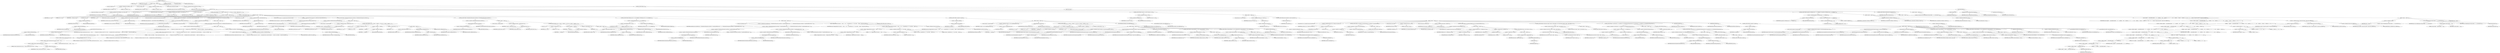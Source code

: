 digraph "runExec" {  
"594" [label = <(METHOD,runExec)<SUB>346</SUB>> ]
"37" [label = <(PARAM,this)<SUB>346</SUB>> ]
"595" [label = <(PARAM,Execute exe)<SUB>346</SUB>> ]
"596" [label = <(BLOCK,&lt;empty&gt;,&lt;empty&gt;)<SUB>346</SUB>> ]
"597" [label = <(LOCAL,int totalFiles: int)> ]
"598" [label = <(&lt;operator&gt;.assignment,int totalFiles = 0)<SUB>347</SUB>> ]
"599" [label = <(IDENTIFIER,totalFiles,int totalFiles = 0)<SUB>347</SUB>> ]
"600" [label = <(LITERAL,0,int totalFiles = 0)<SUB>347</SUB>> ]
"601" [label = <(LOCAL,int totalDirs: int)> ]
"602" [label = <(&lt;operator&gt;.assignment,int totalDirs = 0)<SUB>348</SUB>> ]
"603" [label = <(IDENTIFIER,totalDirs,int totalDirs = 0)<SUB>348</SUB>> ]
"604" [label = <(LITERAL,0,int totalDirs = 0)<SUB>348</SUB>> ]
"605" [label = <(LOCAL,boolean haveExecuted: boolean)> ]
"606" [label = <(&lt;operator&gt;.assignment,boolean haveExecuted = false)<SUB>349</SUB>> ]
"607" [label = <(IDENTIFIER,haveExecuted,boolean haveExecuted = false)<SUB>349</SUB>> ]
"608" [label = <(LITERAL,false,boolean haveExecuted = false)<SUB>349</SUB>> ]
"609" [label = <(CONTROL_STRUCTURE,try,try)<SUB>350</SUB>> ]
"610" [label = <(BLOCK,try,try)<SUB>350</SUB>> ]
"33" [label = <(LOCAL,Vector fileNames: java.util.Vector)> ]
"611" [label = <(&lt;operator&gt;.assignment,Vector fileNames = new Vector())<SUB>351</SUB>> ]
"612" [label = <(IDENTIFIER,fileNames,Vector fileNames = new Vector())<SUB>351</SUB>> ]
"613" [label = <(&lt;operator&gt;.alloc,new Vector())<SUB>351</SUB>> ]
"614" [label = <(&lt;init&gt;,new Vector())<SUB>351</SUB>> ]
"32" [label = <(IDENTIFIER,fileNames,new Vector())<SUB>351</SUB>> ]
"35" [label = <(LOCAL,Vector baseDirs: java.util.Vector)> ]
"615" [label = <(&lt;operator&gt;.assignment,Vector baseDirs = new Vector())<SUB>352</SUB>> ]
"616" [label = <(IDENTIFIER,baseDirs,Vector baseDirs = new Vector())<SUB>352</SUB>> ]
"617" [label = <(&lt;operator&gt;.alloc,new Vector())<SUB>352</SUB>> ]
"618" [label = <(&lt;init&gt;,new Vector())<SUB>352</SUB>> ]
"34" [label = <(IDENTIFIER,baseDirs,new Vector())<SUB>352</SUB>> ]
"619" [label = <(CONTROL_STRUCTURE,for (int i = 0; Some(i &lt; filesets.size()); i++),for (int i = 0; Some(i &lt; filesets.size()); i++))<SUB>353</SUB>> ]
"620" [label = <(LOCAL,int i: int)> ]
"621" [label = <(&lt;operator&gt;.assignment,int i = 0)<SUB>353</SUB>> ]
"622" [label = <(IDENTIFIER,i,int i = 0)<SUB>353</SUB>> ]
"623" [label = <(LITERAL,0,int i = 0)<SUB>353</SUB>> ]
"624" [label = <(&lt;operator&gt;.lessThan,i &lt; filesets.size())<SUB>353</SUB>> ]
"625" [label = <(IDENTIFIER,i,i &lt; filesets.size())<SUB>353</SUB>> ]
"626" [label = <(size,filesets.size())<SUB>353</SUB>> ]
"627" [label = <(&lt;operator&gt;.fieldAccess,this.filesets)<SUB>353</SUB>> ]
"628" [label = <(IDENTIFIER,this,filesets.size())<SUB>353</SUB>> ]
"629" [label = <(FIELD_IDENTIFIER,filesets,filesets)<SUB>353</SUB>> ]
"630" [label = <(&lt;operator&gt;.postIncrement,i++)<SUB>353</SUB>> ]
"631" [label = <(IDENTIFIER,i,i++)<SUB>353</SUB>> ]
"632" [label = <(BLOCK,&lt;empty&gt;,&lt;empty&gt;)<SUB>353</SUB>> ]
"633" [label = <(LOCAL,String currentType: java.lang.String)> ]
"634" [label = <(&lt;operator&gt;.assignment,String currentType = this.type)<SUB>354</SUB>> ]
"635" [label = <(IDENTIFIER,currentType,String currentType = this.type)<SUB>354</SUB>> ]
"636" [label = <(&lt;operator&gt;.fieldAccess,this.type)<SUB>354</SUB>> ]
"637" [label = <(IDENTIFIER,this,String currentType = this.type)<SUB>354</SUB>> ]
"638" [label = <(FIELD_IDENTIFIER,type,type)<SUB>354</SUB>> ]
"639" [label = <(LOCAL,AbstractFileSet fs: org.apache.tools.ant.types.AbstractFileSet)> ]
"640" [label = <(&lt;operator&gt;.assignment,AbstractFileSet fs = (AbstractFileSet) filesets.elementAt(i))<SUB>355</SUB>> ]
"641" [label = <(IDENTIFIER,fs,AbstractFileSet fs = (AbstractFileSet) filesets.elementAt(i))<SUB>355</SUB>> ]
"642" [label = <(&lt;operator&gt;.cast,(AbstractFileSet) filesets.elementAt(i))<SUB>355</SUB>> ]
"643" [label = <(TYPE_REF,AbstractFileSet,AbstractFileSet)<SUB>355</SUB>> ]
"644" [label = <(elementAt,filesets.elementAt(i))<SUB>355</SUB>> ]
"645" [label = <(&lt;operator&gt;.fieldAccess,this.filesets)<SUB>355</SUB>> ]
"646" [label = <(IDENTIFIER,this,filesets.elementAt(i))<SUB>355</SUB>> ]
"647" [label = <(FIELD_IDENTIFIER,filesets,filesets)<SUB>355</SUB>> ]
"648" [label = <(IDENTIFIER,i,filesets.elementAt(i))<SUB>355</SUB>> ]
"649" [label = <(CONTROL_STRUCTURE,if (fs instanceof DirSet),if (fs instanceof DirSet))<SUB>356</SUB>> ]
"650" [label = <(&lt;operator&gt;.instanceOf,fs instanceof DirSet)<SUB>356</SUB>> ]
"651" [label = <(IDENTIFIER,fs,fs instanceof DirSet)<SUB>356</SUB>> ]
"652" [label = <(TYPE_REF,DirSet,DirSet)<SUB>356</SUB>> ]
"653" [label = <(BLOCK,&lt;empty&gt;,&lt;empty&gt;)<SUB>356</SUB>> ]
"654" [label = <(CONTROL_STRUCTURE,if (!FileDirBoth.DIR.equals(type)),if (!FileDirBoth.DIR.equals(type)))<SUB>357</SUB>> ]
"655" [label = <(&lt;operator&gt;.logicalNot,!FileDirBoth.DIR.equals(type))<SUB>357</SUB>> ]
"656" [label = <(equals,FileDirBoth.DIR.equals(type))<SUB>357</SUB>> ]
"657" [label = <(&lt;operator&gt;.fieldAccess,FileDirBoth.DIR)<SUB>357</SUB>> ]
"658" [label = <(IDENTIFIER,FileDirBoth,FileDirBoth.DIR.equals(type))<SUB>357</SUB>> ]
"659" [label = <(FIELD_IDENTIFIER,DIR,DIR)<SUB>357</SUB>> ]
"660" [label = <(&lt;operator&gt;.fieldAccess,this.type)<SUB>357</SUB>> ]
"661" [label = <(IDENTIFIER,this,FileDirBoth.DIR.equals(type))<SUB>357</SUB>> ]
"662" [label = <(FIELD_IDENTIFIER,type,type)<SUB>357</SUB>> ]
"663" [label = <(BLOCK,&lt;empty&gt;,&lt;empty&gt;)<SUB>357</SUB>> ]
"664" [label = <(log,log(&quot;Found a nested dirset but type is &quot; + type + &quot;. &quot; + &quot;Temporarily switching to type=\&quot;dir\&quot; on the&quot; + &quot; assumption that you really did mean&quot; + &quot; &lt;dirset&gt; not &lt;fileset&gt;.&quot;, Project.MSG_DEBUG))<SUB>358</SUB>> ]
"36" [label = <(IDENTIFIER,this,log(&quot;Found a nested dirset but type is &quot; + type + &quot;. &quot; + &quot;Temporarily switching to type=\&quot;dir\&quot; on the&quot; + &quot; assumption that you really did mean&quot; + &quot; &lt;dirset&gt; not &lt;fileset&gt;.&quot;, Project.MSG_DEBUG))<SUB>358</SUB>> ]
"665" [label = <(&lt;operator&gt;.addition,&quot;Found a nested dirset but type is &quot; + type + &quot;. &quot; + &quot;Temporarily switching to type=\&quot;dir\&quot; on the&quot; + &quot; assumption that you really did mean&quot; + &quot; &lt;dirset&gt; not &lt;fileset&gt;.&quot;)<SUB>358</SUB>> ]
"666" [label = <(&lt;operator&gt;.addition,&quot;Found a nested dirset but type is &quot; + type + &quot;. &quot; + &quot;Temporarily switching to type=\&quot;dir\&quot; on the&quot; + &quot; assumption that you really did mean&quot;)<SUB>358</SUB>> ]
"667" [label = <(&lt;operator&gt;.addition,&quot;Found a nested dirset but type is &quot; + type + &quot;. &quot; + &quot;Temporarily switching to type=\&quot;dir\&quot; on the&quot;)<SUB>358</SUB>> ]
"668" [label = <(&lt;operator&gt;.addition,&quot;Found a nested dirset but type is &quot; + type + &quot;. &quot;)<SUB>358</SUB>> ]
"669" [label = <(&lt;operator&gt;.addition,&quot;Found a nested dirset but type is &quot; + type)<SUB>358</SUB>> ]
"670" [label = <(LITERAL,&quot;Found a nested dirset but type is &quot;,&quot;Found a nested dirset but type is &quot; + type)<SUB>358</SUB>> ]
"671" [label = <(&lt;operator&gt;.fieldAccess,this.type)<SUB>358</SUB>> ]
"672" [label = <(IDENTIFIER,this,&quot;Found a nested dirset but type is &quot; + type)<SUB>358</SUB>> ]
"673" [label = <(FIELD_IDENTIFIER,type,type)<SUB>358</SUB>> ]
"674" [label = <(LITERAL,&quot;. &quot;,&quot;Found a nested dirset but type is &quot; + type + &quot;. &quot;)<SUB>358</SUB>> ]
"675" [label = <(LITERAL,&quot;Temporarily switching to type=\&quot;dir\&quot; on the&quot;,&quot;Found a nested dirset but type is &quot; + type + &quot;. &quot; + &quot;Temporarily switching to type=\&quot;dir\&quot; on the&quot;)<SUB>359</SUB>> ]
"676" [label = <(LITERAL,&quot; assumption that you really did mean&quot;,&quot;Found a nested dirset but type is &quot; + type + &quot;. &quot; + &quot;Temporarily switching to type=\&quot;dir\&quot; on the&quot; + &quot; assumption that you really did mean&quot;)<SUB>360</SUB>> ]
"677" [label = <(LITERAL,&quot; &lt;dirset&gt; not &lt;fileset&gt;.&quot;,&quot;Found a nested dirset but type is &quot; + type + &quot;. &quot; + &quot;Temporarily switching to type=\&quot;dir\&quot; on the&quot; + &quot; assumption that you really did mean&quot; + &quot; &lt;dirset&gt; not &lt;fileset&gt;.&quot;)<SUB>361</SUB>> ]
"678" [label = <(&lt;operator&gt;.fieldAccess,Project.MSG_DEBUG)<SUB>361</SUB>> ]
"679" [label = <(IDENTIFIER,Project,log(&quot;Found a nested dirset but type is &quot; + type + &quot;. &quot; + &quot;Temporarily switching to type=\&quot;dir\&quot; on the&quot; + &quot; assumption that you really did mean&quot; + &quot; &lt;dirset&gt; not &lt;fileset&gt;.&quot;, Project.MSG_DEBUG))<SUB>361</SUB>> ]
"680" [label = <(FIELD_IDENTIFIER,MSG_DEBUG,MSG_DEBUG)<SUB>361</SUB>> ]
"681" [label = <(&lt;operator&gt;.assignment,currentType = FileDirBoth.DIR)<SUB>362</SUB>> ]
"682" [label = <(IDENTIFIER,currentType,currentType = FileDirBoth.DIR)<SUB>362</SUB>> ]
"683" [label = <(&lt;operator&gt;.fieldAccess,FileDirBoth.DIR)<SUB>362</SUB>> ]
"684" [label = <(IDENTIFIER,FileDirBoth,currentType = FileDirBoth.DIR)<SUB>362</SUB>> ]
"685" [label = <(FIELD_IDENTIFIER,DIR,DIR)<SUB>362</SUB>> ]
"686" [label = <(LOCAL,File base: java.io.File)> ]
"687" [label = <(&lt;operator&gt;.assignment,File base = getDir(getProject()))<SUB>365</SUB>> ]
"688" [label = <(IDENTIFIER,base,File base = getDir(getProject()))<SUB>365</SUB>> ]
"689" [label = <(getDir,getDir(getProject()))<SUB>365</SUB>> ]
"690" [label = <(IDENTIFIER,fs,getDir(getProject()))<SUB>365</SUB>> ]
"691" [label = <(getProject,getProject())<SUB>365</SUB>> ]
"38" [label = <(IDENTIFIER,this,getProject())<SUB>365</SUB>> ]
"692" [label = <(LOCAL,DirectoryScanner ds: org.apache.tools.ant.DirectoryScanner)> ]
"693" [label = <(&lt;operator&gt;.assignment,DirectoryScanner ds = getDirectoryScanner(getProject()))<SUB>367</SUB>> ]
"694" [label = <(IDENTIFIER,ds,DirectoryScanner ds = getDirectoryScanner(getProject()))<SUB>367</SUB>> ]
"695" [label = <(getDirectoryScanner,getDirectoryScanner(getProject()))<SUB>367</SUB>> ]
"696" [label = <(IDENTIFIER,fs,getDirectoryScanner(getProject()))<SUB>367</SUB>> ]
"697" [label = <(getProject,getProject())<SUB>367</SUB>> ]
"39" [label = <(IDENTIFIER,this,getProject())<SUB>367</SUB>> ]
"698" [label = <(CONTROL_STRUCTURE,if (!FileDirBoth.DIR.equals(currentType)),if (!FileDirBoth.DIR.equals(currentType)))<SUB>369</SUB>> ]
"699" [label = <(&lt;operator&gt;.logicalNot,!FileDirBoth.DIR.equals(currentType))<SUB>369</SUB>> ]
"700" [label = <(equals,FileDirBoth.DIR.equals(currentType))<SUB>369</SUB>> ]
"701" [label = <(&lt;operator&gt;.fieldAccess,FileDirBoth.DIR)<SUB>369</SUB>> ]
"702" [label = <(IDENTIFIER,FileDirBoth,FileDirBoth.DIR.equals(currentType))<SUB>369</SUB>> ]
"703" [label = <(FIELD_IDENTIFIER,DIR,DIR)<SUB>369</SUB>> ]
"704" [label = <(IDENTIFIER,currentType,FileDirBoth.DIR.equals(currentType))<SUB>369</SUB>> ]
"705" [label = <(BLOCK,&lt;empty&gt;,&lt;empty&gt;)<SUB>369</SUB>> ]
"706" [label = <(LOCAL,String[] s: java.lang.String[])> ]
"707" [label = <(&lt;operator&gt;.assignment,String[] s = getFiles(base, ds))<SUB>370</SUB>> ]
"708" [label = <(IDENTIFIER,s,String[] s = getFiles(base, ds))<SUB>370</SUB>> ]
"709" [label = <(getFiles,getFiles(base, ds))<SUB>370</SUB>> ]
"40" [label = <(IDENTIFIER,this,getFiles(base, ds))<SUB>370</SUB>> ]
"710" [label = <(IDENTIFIER,base,getFiles(base, ds))<SUB>370</SUB>> ]
"711" [label = <(IDENTIFIER,ds,getFiles(base, ds))<SUB>370</SUB>> ]
"712" [label = <(CONTROL_STRUCTURE,for (int j = 0; Some(j &lt; s.length); j++),for (int j = 0; Some(j &lt; s.length); j++))<SUB>371</SUB>> ]
"713" [label = <(LOCAL,int j: int)> ]
"714" [label = <(&lt;operator&gt;.assignment,int j = 0)<SUB>371</SUB>> ]
"715" [label = <(IDENTIFIER,j,int j = 0)<SUB>371</SUB>> ]
"716" [label = <(LITERAL,0,int j = 0)<SUB>371</SUB>> ]
"717" [label = <(&lt;operator&gt;.lessThan,j &lt; s.length)<SUB>371</SUB>> ]
"718" [label = <(IDENTIFIER,j,j &lt; s.length)<SUB>371</SUB>> ]
"719" [label = <(&lt;operator&gt;.fieldAccess,s.length)<SUB>371</SUB>> ]
"720" [label = <(IDENTIFIER,s,j &lt; s.length)<SUB>371</SUB>> ]
"721" [label = <(FIELD_IDENTIFIER,length,length)<SUB>371</SUB>> ]
"722" [label = <(&lt;operator&gt;.postIncrement,j++)<SUB>371</SUB>> ]
"723" [label = <(IDENTIFIER,j,j++)<SUB>371</SUB>> ]
"724" [label = <(BLOCK,&lt;empty&gt;,&lt;empty&gt;)<SUB>371</SUB>> ]
"725" [label = <(&lt;operator&gt;.postIncrement,totalFiles++)<SUB>372</SUB>> ]
"726" [label = <(IDENTIFIER,totalFiles,totalFiles++)<SUB>372</SUB>> ]
"727" [label = <(addElement,fileNames.addElement(s[j]))<SUB>373</SUB>> ]
"728" [label = <(IDENTIFIER,fileNames,fileNames.addElement(s[j]))<SUB>373</SUB>> ]
"729" [label = <(&lt;operator&gt;.indexAccess,s[j])<SUB>373</SUB>> ]
"730" [label = <(IDENTIFIER,s,fileNames.addElement(s[j]))<SUB>373</SUB>> ]
"731" [label = <(IDENTIFIER,j,fileNames.addElement(s[j]))<SUB>373</SUB>> ]
"732" [label = <(addElement,baseDirs.addElement(base))<SUB>374</SUB>> ]
"733" [label = <(IDENTIFIER,baseDirs,baseDirs.addElement(base))<SUB>374</SUB>> ]
"734" [label = <(IDENTIFIER,base,baseDirs.addElement(base))<SUB>374</SUB>> ]
"735" [label = <(CONTROL_STRUCTURE,if (!FileDirBoth.FILE.equals(currentType)),if (!FileDirBoth.FILE.equals(currentType)))<SUB>377</SUB>> ]
"736" [label = <(&lt;operator&gt;.logicalNot,!FileDirBoth.FILE.equals(currentType))<SUB>377</SUB>> ]
"737" [label = <(equals,FileDirBoth.FILE.equals(currentType))<SUB>377</SUB>> ]
"738" [label = <(&lt;operator&gt;.fieldAccess,FileDirBoth.FILE)<SUB>377</SUB>> ]
"739" [label = <(IDENTIFIER,FileDirBoth,FileDirBoth.FILE.equals(currentType))<SUB>377</SUB>> ]
"740" [label = <(FIELD_IDENTIFIER,FILE,FILE)<SUB>377</SUB>> ]
"741" [label = <(IDENTIFIER,currentType,FileDirBoth.FILE.equals(currentType))<SUB>377</SUB>> ]
"742" [label = <(BLOCK,&lt;empty&gt;,&lt;empty&gt;)<SUB>377</SUB>> ]
"743" [label = <(LOCAL,String[] s: java.lang.String[])> ]
"744" [label = <(&lt;operator&gt;.assignment,String[] s = getDirs(base, ds))<SUB>378</SUB>> ]
"745" [label = <(IDENTIFIER,s,String[] s = getDirs(base, ds))<SUB>378</SUB>> ]
"746" [label = <(getDirs,getDirs(base, ds))<SUB>378</SUB>> ]
"41" [label = <(IDENTIFIER,this,getDirs(base, ds))<SUB>378</SUB>> ]
"747" [label = <(IDENTIFIER,base,getDirs(base, ds))<SUB>378</SUB>> ]
"748" [label = <(IDENTIFIER,ds,getDirs(base, ds))<SUB>378</SUB>> ]
"749" [label = <(CONTROL_STRUCTURE,for (int j = 0; Some(j &lt; s.length); j++),for (int j = 0; Some(j &lt; s.length); j++))<SUB>379</SUB>> ]
"750" [label = <(LOCAL,int j: int)> ]
"751" [label = <(&lt;operator&gt;.assignment,int j = 0)<SUB>379</SUB>> ]
"752" [label = <(IDENTIFIER,j,int j = 0)<SUB>379</SUB>> ]
"753" [label = <(LITERAL,0,int j = 0)<SUB>379</SUB>> ]
"754" [label = <(&lt;operator&gt;.lessThan,j &lt; s.length)<SUB>379</SUB>> ]
"755" [label = <(IDENTIFIER,j,j &lt; s.length)<SUB>379</SUB>> ]
"756" [label = <(&lt;operator&gt;.fieldAccess,s.length)<SUB>379</SUB>> ]
"757" [label = <(IDENTIFIER,s,j &lt; s.length)<SUB>379</SUB>> ]
"758" [label = <(FIELD_IDENTIFIER,length,length)<SUB>379</SUB>> ]
"759" [label = <(&lt;operator&gt;.postIncrement,j++)<SUB>379</SUB>> ]
"760" [label = <(IDENTIFIER,j,j++)<SUB>379</SUB>> ]
"761" [label = <(BLOCK,&lt;empty&gt;,&lt;empty&gt;)<SUB>379</SUB>> ]
"762" [label = <(&lt;operator&gt;.postIncrement,totalDirs++)<SUB>380</SUB>> ]
"763" [label = <(IDENTIFIER,totalDirs,totalDirs++)<SUB>380</SUB>> ]
"764" [label = <(addElement,fileNames.addElement(s[j]))<SUB>381</SUB>> ]
"765" [label = <(IDENTIFIER,fileNames,fileNames.addElement(s[j]))<SUB>381</SUB>> ]
"766" [label = <(&lt;operator&gt;.indexAccess,s[j])<SUB>381</SUB>> ]
"767" [label = <(IDENTIFIER,s,fileNames.addElement(s[j]))<SUB>381</SUB>> ]
"768" [label = <(IDENTIFIER,j,fileNames.addElement(s[j]))<SUB>381</SUB>> ]
"769" [label = <(addElement,baseDirs.addElement(base))<SUB>382</SUB>> ]
"770" [label = <(IDENTIFIER,baseDirs,baseDirs.addElement(base))<SUB>382</SUB>> ]
"771" [label = <(IDENTIFIER,base,baseDirs.addElement(base))<SUB>382</SUB>> ]
"772" [label = <(CONTROL_STRUCTURE,if (fileNames.size() == 0 &amp;&amp; skipEmpty),if (fileNames.size() == 0 &amp;&amp; skipEmpty))<SUB>385</SUB>> ]
"773" [label = <(&lt;operator&gt;.logicalAnd,fileNames.size() == 0 &amp;&amp; skipEmpty)<SUB>385</SUB>> ]
"774" [label = <(&lt;operator&gt;.equals,fileNames.size() == 0)<SUB>385</SUB>> ]
"775" [label = <(size,fileNames.size())<SUB>385</SUB>> ]
"776" [label = <(IDENTIFIER,fileNames,fileNames.size())<SUB>385</SUB>> ]
"777" [label = <(LITERAL,0,fileNames.size() == 0)<SUB>385</SUB>> ]
"778" [label = <(&lt;operator&gt;.fieldAccess,this.skipEmpty)<SUB>385</SUB>> ]
"779" [label = <(IDENTIFIER,this,fileNames.size() == 0 &amp;&amp; skipEmpty)<SUB>385</SUB>> ]
"780" [label = <(FIELD_IDENTIFIER,skipEmpty,skipEmpty)<SUB>385</SUB>> ]
"781" [label = <(BLOCK,&lt;empty&gt;,&lt;empty&gt;)<SUB>385</SUB>> ]
"782" [label = <(LOCAL,int includedCount: int)> ]
"783" [label = <(&lt;operator&gt;.assignment,int includedCount = ((!FileDirBoth.DIR.equals(currentType)) ? ds.getIncludedFilesCount() : 0) + ((!FileDirBoth.FILE.equals(currentType)) ? ds.getIncludedDirsCount() : 0))<SUB>386</SUB>> ]
"784" [label = <(IDENTIFIER,includedCount,int includedCount = ((!FileDirBoth.DIR.equals(currentType)) ? ds.getIncludedFilesCount() : 0) + ((!FileDirBoth.FILE.equals(currentType)) ? ds.getIncludedDirsCount() : 0))<SUB>386</SUB>> ]
"785" [label = <(&lt;operator&gt;.addition,((!FileDirBoth.DIR.equals(currentType)) ? ds.getIncludedFilesCount() : 0) + ((!FileDirBoth.FILE.equals(currentType)) ? ds.getIncludedDirsCount() : 0))<SUB>387</SUB>> ]
"786" [label = <(&lt;operator&gt;.conditional,(!FileDirBoth.DIR.equals(currentType)) ? ds.getIncludedFilesCount() : 0)<SUB>387</SUB>> ]
"787" [label = <(&lt;operator&gt;.logicalNot,!FileDirBoth.DIR.equals(currentType))<SUB>387</SUB>> ]
"788" [label = <(equals,FileDirBoth.DIR.equals(currentType))<SUB>387</SUB>> ]
"789" [label = <(&lt;operator&gt;.fieldAccess,FileDirBoth.DIR)<SUB>387</SUB>> ]
"790" [label = <(IDENTIFIER,FileDirBoth,FileDirBoth.DIR.equals(currentType))<SUB>387</SUB>> ]
"791" [label = <(FIELD_IDENTIFIER,DIR,DIR)<SUB>387</SUB>> ]
"792" [label = <(IDENTIFIER,currentType,FileDirBoth.DIR.equals(currentType))<SUB>387</SUB>> ]
"793" [label = <(getIncludedFilesCount,getIncludedFilesCount())<SUB>388</SUB>> ]
"794" [label = <(IDENTIFIER,ds,getIncludedFilesCount())<SUB>388</SUB>> ]
"795" [label = <(LITERAL,0,(!FileDirBoth.DIR.equals(currentType)) ? ds.getIncludedFilesCount() : 0)<SUB>388</SUB>> ]
"796" [label = <(&lt;operator&gt;.conditional,(!FileDirBoth.FILE.equals(currentType)) ? ds.getIncludedDirsCount() : 0)<SUB>389</SUB>> ]
"797" [label = <(&lt;operator&gt;.logicalNot,!FileDirBoth.FILE.equals(currentType))<SUB>389</SUB>> ]
"798" [label = <(equals,FileDirBoth.FILE.equals(currentType))<SUB>389</SUB>> ]
"799" [label = <(&lt;operator&gt;.fieldAccess,FileDirBoth.FILE)<SUB>389</SUB>> ]
"800" [label = <(IDENTIFIER,FileDirBoth,FileDirBoth.FILE.equals(currentType))<SUB>389</SUB>> ]
"801" [label = <(FIELD_IDENTIFIER,FILE,FILE)<SUB>389</SUB>> ]
"802" [label = <(IDENTIFIER,currentType,FileDirBoth.FILE.equals(currentType))<SUB>389</SUB>> ]
"803" [label = <(getIncludedDirsCount,getIncludedDirsCount())<SUB>390</SUB>> ]
"804" [label = <(IDENTIFIER,ds,getIncludedDirsCount())<SUB>390</SUB>> ]
"805" [label = <(LITERAL,0,(!FileDirBoth.FILE.equals(currentType)) ? ds.getIncludedDirsCount() : 0)<SUB>390</SUB>> ]
"806" [label = <(log,log(&quot;Skipping fileset for directory &quot; + base + &quot;. It is &quot; + ((includedCount &gt; 0) ? &quot;up to date.&quot; : &quot;empty.&quot;), Project.MSG_INFO))<SUB>392</SUB>> ]
"42" [label = <(IDENTIFIER,this,log(&quot;Skipping fileset for directory &quot; + base + &quot;. It is &quot; + ((includedCount &gt; 0) ? &quot;up to date.&quot; : &quot;empty.&quot;), Project.MSG_INFO))<SUB>392</SUB>> ]
"807" [label = <(&lt;operator&gt;.addition,&quot;Skipping fileset for directory &quot; + base + &quot;. It is &quot; + ((includedCount &gt; 0) ? &quot;up to date.&quot; : &quot;empty.&quot;))<SUB>392</SUB>> ]
"808" [label = <(&lt;operator&gt;.addition,&quot;Skipping fileset for directory &quot; + base + &quot;. It is &quot;)<SUB>392</SUB>> ]
"809" [label = <(&lt;operator&gt;.addition,&quot;Skipping fileset for directory &quot; + base)<SUB>392</SUB>> ]
"810" [label = <(LITERAL,&quot;Skipping fileset for directory &quot;,&quot;Skipping fileset for directory &quot; + base)<SUB>392</SUB>> ]
"811" [label = <(IDENTIFIER,base,&quot;Skipping fileset for directory &quot; + base)<SUB>392</SUB>> ]
"812" [label = <(LITERAL,&quot;. It is &quot;,&quot;Skipping fileset for directory &quot; + base + &quot;. It is &quot;)<SUB>392</SUB>> ]
"813" [label = <(&lt;operator&gt;.conditional,(includedCount &gt; 0) ? &quot;up to date.&quot; : &quot;empty.&quot;)<SUB>393</SUB>> ]
"814" [label = <(&lt;operator&gt;.greaterThan,includedCount &gt; 0)<SUB>393</SUB>> ]
"815" [label = <(IDENTIFIER,includedCount,includedCount &gt; 0)<SUB>393</SUB>> ]
"816" [label = <(LITERAL,0,includedCount &gt; 0)<SUB>393</SUB>> ]
"817" [label = <(LITERAL,&quot;up to date.&quot;,(includedCount &gt; 0) ? &quot;up to date.&quot; : &quot;empty.&quot;)<SUB>393</SUB>> ]
"818" [label = <(LITERAL,&quot;empty.&quot;,(includedCount &gt; 0) ? &quot;up to date.&quot; : &quot;empty.&quot;)<SUB>393</SUB>> ]
"819" [label = <(&lt;operator&gt;.fieldAccess,Project.MSG_INFO)<SUB>394</SUB>> ]
"820" [label = <(IDENTIFIER,Project,log(&quot;Skipping fileset for directory &quot; + base + &quot;. It is &quot; + ((includedCount &gt; 0) ? &quot;up to date.&quot; : &quot;empty.&quot;), Project.MSG_INFO))<SUB>394</SUB>> ]
"821" [label = <(FIELD_IDENTIFIER,MSG_INFO,MSG_INFO)<SUB>394</SUB>> ]
"822" [label = <(CONTROL_STRUCTURE,continue;,continue;)<SUB>395</SUB>> ]
"823" [label = <(CONTROL_STRUCTURE,if (!parallel),if (!parallel))<SUB>397</SUB>> ]
"824" [label = <(&lt;operator&gt;.logicalNot,!parallel)<SUB>397</SUB>> ]
"825" [label = <(&lt;operator&gt;.fieldAccess,this.parallel)<SUB>397</SUB>> ]
"826" [label = <(IDENTIFIER,this,!parallel)<SUB>397</SUB>> ]
"827" [label = <(FIELD_IDENTIFIER,parallel,parallel)<SUB>397</SUB>> ]
"828" [label = <(BLOCK,&lt;empty&gt;,&lt;empty&gt;)<SUB>397</SUB>> ]
"829" [label = <(LOCAL,String[] s: java.lang.String[])> ]
"830" [label = <(&lt;operator&gt;.assignment,String[] s = new String[fileNames.size()])<SUB>398</SUB>> ]
"831" [label = <(IDENTIFIER,s,String[] s = new String[fileNames.size()])<SUB>398</SUB>> ]
"832" [label = <(&lt;operator&gt;.alloc,new String[fileNames.size()])> ]
"833" [label = <(size,fileNames.size())<SUB>398</SUB>> ]
"834" [label = <(IDENTIFIER,fileNames,fileNames.size())<SUB>398</SUB>> ]
"835" [label = <(copyInto,fileNames.copyInto(s))<SUB>399</SUB>> ]
"836" [label = <(IDENTIFIER,fileNames,fileNames.copyInto(s))<SUB>399</SUB>> ]
"837" [label = <(IDENTIFIER,s,fileNames.copyInto(s))<SUB>399</SUB>> ]
"838" [label = <(CONTROL_STRUCTURE,for (int j = 0; Some(j &lt; s.length); j++),for (int j = 0; Some(j &lt; s.length); j++))<SUB>400</SUB>> ]
"839" [label = <(LOCAL,int j: int)> ]
"840" [label = <(&lt;operator&gt;.assignment,int j = 0)<SUB>400</SUB>> ]
"841" [label = <(IDENTIFIER,j,int j = 0)<SUB>400</SUB>> ]
"842" [label = <(LITERAL,0,int j = 0)<SUB>400</SUB>> ]
"843" [label = <(&lt;operator&gt;.lessThan,j &lt; s.length)<SUB>400</SUB>> ]
"844" [label = <(IDENTIFIER,j,j &lt; s.length)<SUB>400</SUB>> ]
"845" [label = <(&lt;operator&gt;.fieldAccess,s.length)<SUB>400</SUB>> ]
"846" [label = <(IDENTIFIER,s,j &lt; s.length)<SUB>400</SUB>> ]
"847" [label = <(FIELD_IDENTIFIER,length,length)<SUB>400</SUB>> ]
"848" [label = <(&lt;operator&gt;.postIncrement,j++)<SUB>400</SUB>> ]
"849" [label = <(IDENTIFIER,j,j++)<SUB>400</SUB>> ]
"850" [label = <(BLOCK,&lt;empty&gt;,&lt;empty&gt;)<SUB>400</SUB>> ]
"851" [label = <(LOCAL,String[] command: java.lang.String[])> ]
"852" [label = <(&lt;operator&gt;.assignment,String[] command = this.getCommandline(s[j], base))<SUB>401</SUB>> ]
"853" [label = <(IDENTIFIER,command,String[] command = this.getCommandline(s[j], base))<SUB>401</SUB>> ]
"854" [label = <(getCommandline,this.getCommandline(s[j], base))<SUB>401</SUB>> ]
"43" [label = <(IDENTIFIER,this,this.getCommandline(s[j], base))<SUB>401</SUB>> ]
"855" [label = <(&lt;operator&gt;.indexAccess,s[j])<SUB>401</SUB>> ]
"856" [label = <(IDENTIFIER,s,this.getCommandline(s[j], base))<SUB>401</SUB>> ]
"857" [label = <(IDENTIFIER,j,this.getCommandline(s[j], base))<SUB>401</SUB>> ]
"858" [label = <(IDENTIFIER,base,this.getCommandline(s[j], base))<SUB>401</SUB>> ]
"859" [label = <(log,log(Commandline.describeCommand(command), Project.MSG_VERBOSE))<SUB>402</SUB>> ]
"44" [label = <(IDENTIFIER,this,log(Commandline.describeCommand(command), Project.MSG_VERBOSE))<SUB>402</SUB>> ]
"860" [label = <(describeCommand,describeCommand(command))<SUB>402</SUB>> ]
"861" [label = <(IDENTIFIER,Commandline,describeCommand(command))<SUB>402</SUB>> ]
"862" [label = <(IDENTIFIER,command,describeCommand(command))<SUB>402</SUB>> ]
"863" [label = <(&lt;operator&gt;.fieldAccess,Project.MSG_VERBOSE)<SUB>403</SUB>> ]
"864" [label = <(IDENTIFIER,Project,log(Commandline.describeCommand(command), Project.MSG_VERBOSE))<SUB>403</SUB>> ]
"865" [label = <(FIELD_IDENTIFIER,MSG_VERBOSE,MSG_VERBOSE)<SUB>403</SUB>> ]
"866" [label = <(setCommandline,setCommandline(command))<SUB>404</SUB>> ]
"867" [label = <(IDENTIFIER,exe,setCommandline(command))<SUB>404</SUB>> ]
"868" [label = <(IDENTIFIER,command,setCommandline(command))<SUB>404</SUB>> ]
"869" [label = <(CONTROL_STRUCTURE,if (redirectorElement != null),if (redirectorElement != null))<SUB>406</SUB>> ]
"870" [label = <(&lt;operator&gt;.notEquals,redirectorElement != null)<SUB>406</SUB>> ]
"871" [label = <(IDENTIFIER,redirectorElement,redirectorElement != null)<SUB>406</SUB>> ]
"872" [label = <(LITERAL,null,redirectorElement != null)<SUB>406</SUB>> ]
"873" [label = <(BLOCK,&lt;empty&gt;,&lt;empty&gt;)<SUB>406</SUB>> ]
"874" [label = <(setupRedirector,this.setupRedirector())<SUB>407</SUB>> ]
"45" [label = <(IDENTIFIER,this,this.setupRedirector())<SUB>407</SUB>> ]
"875" [label = <(configure,configure(redirector, s[j]))<SUB>408</SUB>> ]
"876" [label = <(IDENTIFIER,redirectorElement,configure(redirector, s[j]))<SUB>408</SUB>> ]
"877" [label = <(IDENTIFIER,redirector,configure(redirector, s[j]))<SUB>408</SUB>> ]
"878" [label = <(&lt;operator&gt;.indexAccess,s[j])<SUB>408</SUB>> ]
"879" [label = <(IDENTIFIER,s,configure(redirector, s[j]))<SUB>408</SUB>> ]
"880" [label = <(IDENTIFIER,j,configure(redirector, s[j]))<SUB>408</SUB>> ]
"881" [label = <(CONTROL_STRUCTURE,if (redirectorElement != null || haveExecuted),if (redirectorElement != null || haveExecuted))<SUB>410</SUB>> ]
"882" [label = <(&lt;operator&gt;.logicalOr,redirectorElement != null || haveExecuted)<SUB>410</SUB>> ]
"883" [label = <(&lt;operator&gt;.notEquals,redirectorElement != null)<SUB>410</SUB>> ]
"884" [label = <(IDENTIFIER,redirectorElement,redirectorElement != null)<SUB>410</SUB>> ]
"885" [label = <(LITERAL,null,redirectorElement != null)<SUB>410</SUB>> ]
"886" [label = <(IDENTIFIER,haveExecuted,redirectorElement != null || haveExecuted)<SUB>410</SUB>> ]
"887" [label = <(BLOCK,&lt;empty&gt;,&lt;empty&gt;)<SUB>410</SUB>> ]
"888" [label = <(setStreamHandler,setStreamHandler(redirector.createHandler()))<SUB>414</SUB>> ]
"889" [label = <(IDENTIFIER,exe,setStreamHandler(redirector.createHandler()))<SUB>414</SUB>> ]
"890" [label = <(createHandler,createHandler())<SUB>414</SUB>> ]
"891" [label = <(IDENTIFIER,redirector,createHandler())<SUB>414</SUB>> ]
"892" [label = <(runExecute,runExecute(exe))<SUB>416</SUB>> ]
"46" [label = <(IDENTIFIER,this,runExecute(exe))<SUB>416</SUB>> ]
"893" [label = <(IDENTIFIER,exe,runExecute(exe))<SUB>416</SUB>> ]
"894" [label = <(&lt;operator&gt;.assignment,haveExecuted = true)<SUB>417</SUB>> ]
"895" [label = <(IDENTIFIER,haveExecuted,haveExecuted = true)<SUB>417</SUB>> ]
"896" [label = <(LITERAL,true,haveExecuted = true)<SUB>417</SUB>> ]
"897" [label = <(removeAllElements,fileNames.removeAllElements())<SUB>419</SUB>> ]
"898" [label = <(IDENTIFIER,fileNames,fileNames.removeAllElements())<SUB>419</SUB>> ]
"899" [label = <(removeAllElements,baseDirs.removeAllElements())<SUB>420</SUB>> ]
"900" [label = <(IDENTIFIER,baseDirs,baseDirs.removeAllElements())<SUB>420</SUB>> ]
"901" [label = <(CONTROL_STRUCTURE,if (resources != null),if (resources != null))<SUB>424</SUB>> ]
"902" [label = <(&lt;operator&gt;.notEquals,resources != null)<SUB>424</SUB>> ]
"903" [label = <(&lt;operator&gt;.fieldAccess,this.resources)<SUB>424</SUB>> ]
"904" [label = <(IDENTIFIER,this,resources != null)<SUB>424</SUB>> ]
"905" [label = <(FIELD_IDENTIFIER,resources,resources)<SUB>424</SUB>> ]
"906" [label = <(LITERAL,null,resources != null)<SUB>424</SUB>> ]
"907" [label = <(BLOCK,&lt;empty&gt;,&lt;empty&gt;)<SUB>424</SUB>> ]
"908" [label = <(LOCAL,Iterator iter: java.util.Iterator)> ]
"909" [label = <(&lt;operator&gt;.assignment,Iterator iter = iterator())<SUB>425</SUB>> ]
"910" [label = <(IDENTIFIER,iter,Iterator iter = iterator())<SUB>425</SUB>> ]
"911" [label = <(iterator,iterator())<SUB>425</SUB>> ]
"912" [label = <(&lt;operator&gt;.fieldAccess,this.resources)<SUB>425</SUB>> ]
"913" [label = <(IDENTIFIER,this,iterator())<SUB>425</SUB>> ]
"914" [label = <(FIELD_IDENTIFIER,resources,resources)<SUB>425</SUB>> ]
"915" [label = <(CONTROL_STRUCTURE,while (iter.hasNext()),while (iter.hasNext()))<SUB>426</SUB>> ]
"916" [label = <(hasNext,iter.hasNext())<SUB>426</SUB>> ]
"917" [label = <(IDENTIFIER,iter,iter.hasNext())<SUB>426</SUB>> ]
"918" [label = <(BLOCK,&lt;empty&gt;,&lt;empty&gt;)<SUB>426</SUB>> ]
"919" [label = <(LOCAL,Resource res: org.apache.tools.ant.types.Resource)> ]
"920" [label = <(&lt;operator&gt;.assignment,Resource res = (Resource) iter.next())<SUB>427</SUB>> ]
"921" [label = <(IDENTIFIER,res,Resource res = (Resource) iter.next())<SUB>427</SUB>> ]
"922" [label = <(&lt;operator&gt;.cast,(Resource) iter.next())<SUB>427</SUB>> ]
"923" [label = <(TYPE_REF,Resource,Resource)<SUB>427</SUB>> ]
"924" [label = <(next,iter.next())<SUB>427</SUB>> ]
"925" [label = <(IDENTIFIER,iter,iter.next())<SUB>427</SUB>> ]
"926" [label = <(CONTROL_STRUCTURE,if (!res.isExists() &amp;&amp; ignoreMissing),if (!res.isExists() &amp;&amp; ignoreMissing))<SUB>429</SUB>> ]
"927" [label = <(&lt;operator&gt;.logicalAnd,!res.isExists() &amp;&amp; ignoreMissing)<SUB>429</SUB>> ]
"928" [label = <(&lt;operator&gt;.logicalNot,!res.isExists())<SUB>429</SUB>> ]
"929" [label = <(isExists,isExists())<SUB>429</SUB>> ]
"930" [label = <(IDENTIFIER,res,isExists())<SUB>429</SUB>> ]
"931" [label = <(&lt;operator&gt;.fieldAccess,this.ignoreMissing)<SUB>429</SUB>> ]
"932" [label = <(IDENTIFIER,this,!res.isExists() &amp;&amp; ignoreMissing)<SUB>429</SUB>> ]
"933" [label = <(FIELD_IDENTIFIER,ignoreMissing,ignoreMissing)<SUB>429</SUB>> ]
"934" [label = <(BLOCK,&lt;empty&gt;,&lt;empty&gt;)<SUB>429</SUB>> ]
"935" [label = <(CONTROL_STRUCTURE,continue;,continue;)<SUB>430</SUB>> ]
"936" [label = <(LOCAL,File base: java.io.File)> ]
"937" [label = <(&lt;operator&gt;.assignment,File base = null)<SUB>433</SUB>> ]
"938" [label = <(IDENTIFIER,base,File base = null)<SUB>433</SUB>> ]
"939" [label = <(LITERAL,null,File base = null)<SUB>433</SUB>> ]
"940" [label = <(LOCAL,String name: java.lang.String)> ]
"941" [label = <(&lt;operator&gt;.assignment,String name = getName())<SUB>434</SUB>> ]
"942" [label = <(IDENTIFIER,name,String name = getName())<SUB>434</SUB>> ]
"943" [label = <(getName,getName())<SUB>434</SUB>> ]
"944" [label = <(IDENTIFIER,res,getName())<SUB>434</SUB>> ]
"945" [label = <(CONTROL_STRUCTURE,if (res instanceof FileResource),if (res instanceof FileResource))<SUB>435</SUB>> ]
"946" [label = <(&lt;operator&gt;.instanceOf,res instanceof FileResource)<SUB>435</SUB>> ]
"947" [label = <(IDENTIFIER,res,res instanceof FileResource)<SUB>435</SUB>> ]
"948" [label = <(TYPE_REF,FileResource,FileResource)<SUB>435</SUB>> ]
"949" [label = <(BLOCK,&lt;empty&gt;,&lt;empty&gt;)<SUB>435</SUB>> ]
"950" [label = <(LOCAL,FileResource fr: org.apache.tools.ant.types.resources.FileResource)> ]
"951" [label = <(&lt;operator&gt;.assignment,FileResource fr = (FileResource) res)<SUB>436</SUB>> ]
"952" [label = <(IDENTIFIER,fr,FileResource fr = (FileResource) res)<SUB>436</SUB>> ]
"953" [label = <(&lt;operator&gt;.cast,(FileResource) res)<SUB>436</SUB>> ]
"954" [label = <(TYPE_REF,FileResource,FileResource)<SUB>436</SUB>> ]
"955" [label = <(IDENTIFIER,res,(FileResource) res)<SUB>436</SUB>> ]
"956" [label = <(&lt;operator&gt;.assignment,base = getBaseDir())<SUB>437</SUB>> ]
"957" [label = <(IDENTIFIER,base,base = getBaseDir())<SUB>437</SUB>> ]
"958" [label = <(getBaseDir,getBaseDir())<SUB>437</SUB>> ]
"959" [label = <(IDENTIFIER,fr,getBaseDir())<SUB>437</SUB>> ]
"960" [label = <(CONTROL_STRUCTURE,if (base == null),if (base == null))<SUB>438</SUB>> ]
"961" [label = <(&lt;operator&gt;.equals,base == null)<SUB>438</SUB>> ]
"962" [label = <(IDENTIFIER,base,base == null)<SUB>438</SUB>> ]
"963" [label = <(LITERAL,null,base == null)<SUB>438</SUB>> ]
"964" [label = <(BLOCK,&lt;empty&gt;,&lt;empty&gt;)<SUB>438</SUB>> ]
"965" [label = <(&lt;operator&gt;.assignment,name = getAbsolutePath())<SUB>439</SUB>> ]
"966" [label = <(IDENTIFIER,name,name = getAbsolutePath())<SUB>439</SUB>> ]
"967" [label = <(getAbsolutePath,getAbsolutePath())<SUB>439</SUB>> ]
"968" [label = <(getFile,getFile())<SUB>439</SUB>> ]
"969" [label = <(IDENTIFIER,fr,getFile())<SUB>439</SUB>> ]
"970" [label = <(CONTROL_STRUCTURE,if (restrict(new String[] { name }, base).length == 0),if (restrict(new String[] { name }, base).length == 0))<SUB>443</SUB>> ]
"971" [label = <(&lt;operator&gt;.equals,restrict(new String[] { name }, base).length == 0)<SUB>443</SUB>> ]
"972" [label = <(&lt;operator&gt;.fieldAccess,restrict(new String[] { name }, base).length)<SUB>443</SUB>> ]
"973" [label = <(restrict,this.restrict(new String[] { name }, base))<SUB>443</SUB>> ]
"47" [label = <(IDENTIFIER,this,this.restrict(new String[] { name }, base))<SUB>443</SUB>> ]
"974" [label = <(&lt;operator&gt;.arrayInitializer,new String[] { name })<SUB>443</SUB>> ]
"975" [label = <(IDENTIFIER,name,new String[] { name })<SUB>443</SUB>> ]
"976" [label = <(IDENTIFIER,base,this.restrict(new String[] { name }, base))<SUB>443</SUB>> ]
"977" [label = <(FIELD_IDENTIFIER,length,length)<SUB>443</SUB>> ]
"978" [label = <(LITERAL,0,restrict(new String[] { name }, base).length == 0)<SUB>443</SUB>> ]
"979" [label = <(BLOCK,&lt;empty&gt;,&lt;empty&gt;)<SUB>443</SUB>> ]
"980" [label = <(CONTROL_STRUCTURE,continue;,continue;)<SUB>444</SUB>> ]
"981" [label = <(CONTROL_STRUCTURE,if ((!res.isDirectory() || !res.isExists()) &amp;&amp; !FileDirBoth.DIR.equals(type)),if ((!res.isDirectory() || !res.isExists()) &amp;&amp; !FileDirBoth.DIR.equals(type)))<SUB>447</SUB>> ]
"982" [label = <(&lt;operator&gt;.logicalAnd,(!res.isDirectory() || !res.isExists()) &amp;&amp; !FileDirBoth.DIR.equals(type))<SUB>447</SUB>> ]
"983" [label = <(&lt;operator&gt;.logicalOr,!res.isDirectory() || !res.isExists())<SUB>447</SUB>> ]
"984" [label = <(&lt;operator&gt;.logicalNot,!res.isDirectory())<SUB>447</SUB>> ]
"985" [label = <(isDirectory,isDirectory())<SUB>447</SUB>> ]
"986" [label = <(IDENTIFIER,res,isDirectory())<SUB>447</SUB>> ]
"987" [label = <(&lt;operator&gt;.logicalNot,!res.isExists())<SUB>447</SUB>> ]
"988" [label = <(isExists,isExists())<SUB>447</SUB>> ]
"989" [label = <(IDENTIFIER,res,isExists())<SUB>447</SUB>> ]
"990" [label = <(&lt;operator&gt;.logicalNot,!FileDirBoth.DIR.equals(type))<SUB>448</SUB>> ]
"991" [label = <(equals,FileDirBoth.DIR.equals(type))<SUB>448</SUB>> ]
"992" [label = <(&lt;operator&gt;.fieldAccess,FileDirBoth.DIR)<SUB>448</SUB>> ]
"993" [label = <(IDENTIFIER,FileDirBoth,FileDirBoth.DIR.equals(type))<SUB>448</SUB>> ]
"994" [label = <(FIELD_IDENTIFIER,DIR,DIR)<SUB>448</SUB>> ]
"995" [label = <(&lt;operator&gt;.fieldAccess,this.type)<SUB>448</SUB>> ]
"996" [label = <(IDENTIFIER,this,FileDirBoth.DIR.equals(type))<SUB>448</SUB>> ]
"997" [label = <(FIELD_IDENTIFIER,type,type)<SUB>448</SUB>> ]
"998" [label = <(BLOCK,&lt;empty&gt;,&lt;empty&gt;)<SUB>448</SUB>> ]
"999" [label = <(&lt;operator&gt;.postIncrement,totalFiles++)<SUB>449</SUB>> ]
"1000" [label = <(IDENTIFIER,totalFiles,totalFiles++)<SUB>449</SUB>> ]
"1001" [label = <(CONTROL_STRUCTURE,else,else)<SUB>450</SUB>> ]
"1002" [label = <(CONTROL_STRUCTURE,if (res.isDirectory() &amp;&amp; !FileDirBoth.FILE.equals(type)),if (res.isDirectory() &amp;&amp; !FileDirBoth.FILE.equals(type)))<SUB>450</SUB>> ]
"1003" [label = <(&lt;operator&gt;.logicalAnd,res.isDirectory() &amp;&amp; !FileDirBoth.FILE.equals(type))<SUB>450</SUB>> ]
"1004" [label = <(isDirectory,isDirectory())<SUB>450</SUB>> ]
"1005" [label = <(IDENTIFIER,res,isDirectory())<SUB>450</SUB>> ]
"1006" [label = <(&lt;operator&gt;.logicalNot,!FileDirBoth.FILE.equals(type))<SUB>451</SUB>> ]
"1007" [label = <(equals,FileDirBoth.FILE.equals(type))<SUB>451</SUB>> ]
"1008" [label = <(&lt;operator&gt;.fieldAccess,FileDirBoth.FILE)<SUB>451</SUB>> ]
"1009" [label = <(IDENTIFIER,FileDirBoth,FileDirBoth.FILE.equals(type))<SUB>451</SUB>> ]
"1010" [label = <(FIELD_IDENTIFIER,FILE,FILE)<SUB>451</SUB>> ]
"1011" [label = <(&lt;operator&gt;.fieldAccess,this.type)<SUB>451</SUB>> ]
"1012" [label = <(IDENTIFIER,this,FileDirBoth.FILE.equals(type))<SUB>451</SUB>> ]
"1013" [label = <(FIELD_IDENTIFIER,type,type)<SUB>451</SUB>> ]
"1014" [label = <(BLOCK,&lt;empty&gt;,&lt;empty&gt;)<SUB>451</SUB>> ]
"1015" [label = <(&lt;operator&gt;.postIncrement,totalDirs++)<SUB>452</SUB>> ]
"1016" [label = <(IDENTIFIER,totalDirs,totalDirs++)<SUB>452</SUB>> ]
"1017" [label = <(CONTROL_STRUCTURE,else,else)<SUB>453</SUB>> ]
"1018" [label = <(BLOCK,&lt;empty&gt;,&lt;empty&gt;)<SUB>453</SUB>> ]
"1019" [label = <(CONTROL_STRUCTURE,continue;,continue;)<SUB>454</SUB>> ]
"1020" [label = <(add,baseDirs.add(base))<SUB>457</SUB>> ]
"1021" [label = <(IDENTIFIER,baseDirs,baseDirs.add(base))<SUB>457</SUB>> ]
"1022" [label = <(IDENTIFIER,base,baseDirs.add(base))<SUB>457</SUB>> ]
"1023" [label = <(add,fileNames.add(name))<SUB>458</SUB>> ]
"1024" [label = <(IDENTIFIER,fileNames,fileNames.add(name))<SUB>458</SUB>> ]
"1025" [label = <(IDENTIFIER,name,fileNames.add(name))<SUB>458</SUB>> ]
"1026" [label = <(CONTROL_STRUCTURE,if (!parallel),if (!parallel))<SUB>460</SUB>> ]
"1027" [label = <(&lt;operator&gt;.logicalNot,!parallel)<SUB>460</SUB>> ]
"1028" [label = <(&lt;operator&gt;.fieldAccess,this.parallel)<SUB>460</SUB>> ]
"1029" [label = <(IDENTIFIER,this,!parallel)<SUB>460</SUB>> ]
"1030" [label = <(FIELD_IDENTIFIER,parallel,parallel)<SUB>460</SUB>> ]
"1031" [label = <(BLOCK,&lt;empty&gt;,&lt;empty&gt;)<SUB>460</SUB>> ]
"1032" [label = <(LOCAL,String[] command: java.lang.String[])> ]
"1033" [label = <(&lt;operator&gt;.assignment,String[] command = this.getCommandline(name, base))<SUB>461</SUB>> ]
"1034" [label = <(IDENTIFIER,command,String[] command = this.getCommandline(name, base))<SUB>461</SUB>> ]
"1035" [label = <(getCommandline,this.getCommandline(name, base))<SUB>461</SUB>> ]
"48" [label = <(IDENTIFIER,this,this.getCommandline(name, base))<SUB>461</SUB>> ]
"1036" [label = <(IDENTIFIER,name,this.getCommandline(name, base))<SUB>461</SUB>> ]
"1037" [label = <(IDENTIFIER,base,this.getCommandline(name, base))<SUB>461</SUB>> ]
"1038" [label = <(log,log(Commandline.describeCommand(command), Project.MSG_VERBOSE))<SUB>462</SUB>> ]
"49" [label = <(IDENTIFIER,this,log(Commandline.describeCommand(command), Project.MSG_VERBOSE))<SUB>462</SUB>> ]
"1039" [label = <(describeCommand,describeCommand(command))<SUB>462</SUB>> ]
"1040" [label = <(IDENTIFIER,Commandline,describeCommand(command))<SUB>462</SUB>> ]
"1041" [label = <(IDENTIFIER,command,describeCommand(command))<SUB>462</SUB>> ]
"1042" [label = <(&lt;operator&gt;.fieldAccess,Project.MSG_VERBOSE)<SUB>463</SUB>> ]
"1043" [label = <(IDENTIFIER,Project,log(Commandline.describeCommand(command), Project.MSG_VERBOSE))<SUB>463</SUB>> ]
"1044" [label = <(FIELD_IDENTIFIER,MSG_VERBOSE,MSG_VERBOSE)<SUB>463</SUB>> ]
"1045" [label = <(setCommandline,setCommandline(command))<SUB>464</SUB>> ]
"1046" [label = <(IDENTIFIER,exe,setCommandline(command))<SUB>464</SUB>> ]
"1047" [label = <(IDENTIFIER,command,setCommandline(command))<SUB>464</SUB>> ]
"1048" [label = <(CONTROL_STRUCTURE,if (redirectorElement != null),if (redirectorElement != null))<SUB>466</SUB>> ]
"1049" [label = <(&lt;operator&gt;.notEquals,redirectorElement != null)<SUB>466</SUB>> ]
"1050" [label = <(IDENTIFIER,redirectorElement,redirectorElement != null)<SUB>466</SUB>> ]
"1051" [label = <(LITERAL,null,redirectorElement != null)<SUB>466</SUB>> ]
"1052" [label = <(BLOCK,&lt;empty&gt;,&lt;empty&gt;)<SUB>466</SUB>> ]
"1053" [label = <(setupRedirector,this.setupRedirector())<SUB>467</SUB>> ]
"50" [label = <(IDENTIFIER,this,this.setupRedirector())<SUB>467</SUB>> ]
"1054" [label = <(configure,configure(redirector, name))<SUB>468</SUB>> ]
"1055" [label = <(IDENTIFIER,redirectorElement,configure(redirector, name))<SUB>468</SUB>> ]
"1056" [label = <(IDENTIFIER,redirector,configure(redirector, name))<SUB>468</SUB>> ]
"1057" [label = <(IDENTIFIER,name,configure(redirector, name))<SUB>468</SUB>> ]
"1058" [label = <(CONTROL_STRUCTURE,if (redirectorElement != null || haveExecuted),if (redirectorElement != null || haveExecuted))<SUB>470</SUB>> ]
"1059" [label = <(&lt;operator&gt;.logicalOr,redirectorElement != null || haveExecuted)<SUB>470</SUB>> ]
"1060" [label = <(&lt;operator&gt;.notEquals,redirectorElement != null)<SUB>470</SUB>> ]
"1061" [label = <(IDENTIFIER,redirectorElement,redirectorElement != null)<SUB>470</SUB>> ]
"1062" [label = <(LITERAL,null,redirectorElement != null)<SUB>470</SUB>> ]
"1063" [label = <(IDENTIFIER,haveExecuted,redirectorElement != null || haveExecuted)<SUB>470</SUB>> ]
"1064" [label = <(BLOCK,&lt;empty&gt;,&lt;empty&gt;)<SUB>470</SUB>> ]
"1065" [label = <(setStreamHandler,setStreamHandler(redirector.createHandler()))<SUB>474</SUB>> ]
"1066" [label = <(IDENTIFIER,exe,setStreamHandler(redirector.createHandler()))<SUB>474</SUB>> ]
"1067" [label = <(createHandler,createHandler())<SUB>474</SUB>> ]
"1068" [label = <(IDENTIFIER,redirector,createHandler())<SUB>474</SUB>> ]
"1069" [label = <(runExecute,runExecute(exe))<SUB>476</SUB>> ]
"51" [label = <(IDENTIFIER,this,runExecute(exe))<SUB>476</SUB>> ]
"1070" [label = <(IDENTIFIER,exe,runExecute(exe))<SUB>476</SUB>> ]
"1071" [label = <(&lt;operator&gt;.assignment,haveExecuted = true)<SUB>477</SUB>> ]
"1072" [label = <(IDENTIFIER,haveExecuted,haveExecuted = true)<SUB>477</SUB>> ]
"1073" [label = <(LITERAL,true,haveExecuted = true)<SUB>477</SUB>> ]
"1074" [label = <(removeAllElements,fileNames.removeAllElements())<SUB>478</SUB>> ]
"1075" [label = <(IDENTIFIER,fileNames,fileNames.removeAllElements())<SUB>478</SUB>> ]
"1076" [label = <(removeAllElements,baseDirs.removeAllElements())<SUB>479</SUB>> ]
"1077" [label = <(IDENTIFIER,baseDirs,baseDirs.removeAllElements())<SUB>479</SUB>> ]
"1078" [label = <(CONTROL_STRUCTURE,if (parallel &amp;&amp; (fileNames.size() &gt; 0 || !skipEmpty)),if (parallel &amp;&amp; (fileNames.size() &gt; 0 || !skipEmpty)))<SUB>483</SUB>> ]
"1079" [label = <(&lt;operator&gt;.logicalAnd,parallel &amp;&amp; (fileNames.size() &gt; 0 || !skipEmpty))<SUB>483</SUB>> ]
"1080" [label = <(&lt;operator&gt;.fieldAccess,this.parallel)<SUB>483</SUB>> ]
"1081" [label = <(IDENTIFIER,this,parallel &amp;&amp; (fileNames.size() &gt; 0 || !skipEmpty))<SUB>483</SUB>> ]
"1082" [label = <(FIELD_IDENTIFIER,parallel,parallel)<SUB>483</SUB>> ]
"1083" [label = <(&lt;operator&gt;.logicalOr,fileNames.size() &gt; 0 || !skipEmpty)<SUB>483</SUB>> ]
"1084" [label = <(&lt;operator&gt;.greaterThan,fileNames.size() &gt; 0)<SUB>483</SUB>> ]
"1085" [label = <(size,fileNames.size())<SUB>483</SUB>> ]
"1086" [label = <(IDENTIFIER,fileNames,fileNames.size())<SUB>483</SUB>> ]
"1087" [label = <(LITERAL,0,fileNames.size() &gt; 0)<SUB>483</SUB>> ]
"1088" [label = <(&lt;operator&gt;.logicalNot,!skipEmpty)<SUB>483</SUB>> ]
"1089" [label = <(&lt;operator&gt;.fieldAccess,this.skipEmpty)<SUB>483</SUB>> ]
"1090" [label = <(IDENTIFIER,this,!skipEmpty)<SUB>483</SUB>> ]
"1091" [label = <(FIELD_IDENTIFIER,skipEmpty,skipEmpty)<SUB>483</SUB>> ]
"1092" [label = <(BLOCK,&lt;empty&gt;,&lt;empty&gt;)<SUB>483</SUB>> ]
"1093" [label = <(runParallel,runParallel(exe, fileNames, baseDirs))<SUB>484</SUB>> ]
"52" [label = <(IDENTIFIER,this,runParallel(exe, fileNames, baseDirs))<SUB>484</SUB>> ]
"1094" [label = <(IDENTIFIER,exe,runParallel(exe, fileNames, baseDirs))<SUB>484</SUB>> ]
"1095" [label = <(IDENTIFIER,fileNames,runParallel(exe, fileNames, baseDirs))<SUB>484</SUB>> ]
"1096" [label = <(IDENTIFIER,baseDirs,runParallel(exe, fileNames, baseDirs))<SUB>484</SUB>> ]
"1097" [label = <(&lt;operator&gt;.assignment,haveExecuted = true)<SUB>485</SUB>> ]
"1098" [label = <(IDENTIFIER,haveExecuted,haveExecuted = true)<SUB>485</SUB>> ]
"1099" [label = <(LITERAL,true,haveExecuted = true)<SUB>485</SUB>> ]
"1100" [label = <(CONTROL_STRUCTURE,if (haveExecuted),if (haveExecuted))<SUB>487</SUB>> ]
"1101" [label = <(IDENTIFIER,haveExecuted,if (haveExecuted))<SUB>487</SUB>> ]
"1102" [label = <(BLOCK,&lt;empty&gt;,&lt;empty&gt;)<SUB>487</SUB>> ]
"1103" [label = <(log,log(&quot;Applied &quot; + cmdl.getExecutable() + &quot; to &quot; + totalFiles + &quot; file&quot; + (totalFiles != 1 ? &quot;s&quot; : &quot;&quot;) + &quot; and &quot; + totalDirs + &quot; director&quot; + (totalDirs != 1 ? &quot;ies&quot; : &quot;y&quot;) + &quot;.&quot;, verbose ? Project.MSG_INFO : Project.MSG_VERBOSE))<SUB>488</SUB>> ]
"53" [label = <(IDENTIFIER,this,log(&quot;Applied &quot; + cmdl.getExecutable() + &quot; to &quot; + totalFiles + &quot; file&quot; + (totalFiles != 1 ? &quot;s&quot; : &quot;&quot;) + &quot; and &quot; + totalDirs + &quot; director&quot; + (totalDirs != 1 ? &quot;ies&quot; : &quot;y&quot;) + &quot;.&quot;, verbose ? Project.MSG_INFO : Project.MSG_VERBOSE))<SUB>488</SUB>> ]
"1104" [label = <(&lt;operator&gt;.addition,&quot;Applied &quot; + cmdl.getExecutable() + &quot; to &quot; + totalFiles + &quot; file&quot; + (totalFiles != 1 ? &quot;s&quot; : &quot;&quot;) + &quot; and &quot; + totalDirs + &quot; director&quot; + (totalDirs != 1 ? &quot;ies&quot; : &quot;y&quot;) + &quot;.&quot;)<SUB>488</SUB>> ]
"1105" [label = <(&lt;operator&gt;.addition,&quot;Applied &quot; + cmdl.getExecutable() + &quot; to &quot; + totalFiles + &quot; file&quot; + (totalFiles != 1 ? &quot;s&quot; : &quot;&quot;) + &quot; and &quot; + totalDirs + &quot; director&quot; + (totalDirs != 1 ? &quot;ies&quot; : &quot;y&quot;))<SUB>488</SUB>> ]
"1106" [label = <(&lt;operator&gt;.addition,&quot;Applied &quot; + cmdl.getExecutable() + &quot; to &quot; + totalFiles + &quot; file&quot; + (totalFiles != 1 ? &quot;s&quot; : &quot;&quot;) + &quot; and &quot; + totalDirs + &quot; director&quot;)<SUB>488</SUB>> ]
"1107" [label = <(&lt;operator&gt;.addition,&quot;Applied &quot; + cmdl.getExecutable() + &quot; to &quot; + totalFiles + &quot; file&quot; + (totalFiles != 1 ? &quot;s&quot; : &quot;&quot;) + &quot; and &quot; + totalDirs)<SUB>488</SUB>> ]
"1108" [label = <(&lt;operator&gt;.addition,&quot;Applied &quot; + cmdl.getExecutable() + &quot; to &quot; + totalFiles + &quot; file&quot; + (totalFiles != 1 ? &quot;s&quot; : &quot;&quot;) + &quot; and &quot;)<SUB>488</SUB>> ]
"1109" [label = <(&lt;operator&gt;.addition,&quot;Applied &quot; + cmdl.getExecutable() + &quot; to &quot; + totalFiles + &quot; file&quot; + (totalFiles != 1 ? &quot;s&quot; : &quot;&quot;))<SUB>488</SUB>> ]
"1110" [label = <(&lt;operator&gt;.addition,&quot;Applied &quot; + cmdl.getExecutable() + &quot; to &quot; + totalFiles + &quot; file&quot;)<SUB>488</SUB>> ]
"1111" [label = <(&lt;operator&gt;.addition,&quot;Applied &quot; + cmdl.getExecutable() + &quot; to &quot; + totalFiles)<SUB>488</SUB>> ]
"1112" [label = <(&lt;operator&gt;.addition,&quot;Applied &quot; + cmdl.getExecutable() + &quot; to &quot;)<SUB>488</SUB>> ]
"1113" [label = <(&lt;operator&gt;.addition,&quot;Applied &quot; + cmdl.getExecutable())<SUB>488</SUB>> ]
"1114" [label = <(LITERAL,&quot;Applied &quot;,&quot;Applied &quot; + cmdl.getExecutable())<SUB>488</SUB>> ]
"1115" [label = <(getExecutable,getExecutable())<SUB>488</SUB>> ]
"1116" [label = <(IDENTIFIER,cmdl,getExecutable())<SUB>488</SUB>> ]
"1117" [label = <(LITERAL,&quot; to &quot;,&quot;Applied &quot; + cmdl.getExecutable() + &quot; to &quot;)<SUB>488</SUB>> ]
"1118" [label = <(IDENTIFIER,totalFiles,&quot;Applied &quot; + cmdl.getExecutable() + &quot; to &quot; + totalFiles)<SUB>489</SUB>> ]
"1119" [label = <(LITERAL,&quot; file&quot;,&quot;Applied &quot; + cmdl.getExecutable() + &quot; to &quot; + totalFiles + &quot; file&quot;)<SUB>489</SUB>> ]
"1120" [label = <(&lt;operator&gt;.conditional,totalFiles != 1 ? &quot;s&quot; : &quot;&quot;)<SUB>490</SUB>> ]
"1121" [label = <(&lt;operator&gt;.notEquals,totalFiles != 1)<SUB>490</SUB>> ]
"1122" [label = <(IDENTIFIER,totalFiles,totalFiles != 1)<SUB>490</SUB>> ]
"1123" [label = <(LITERAL,1,totalFiles != 1)<SUB>490</SUB>> ]
"1124" [label = <(LITERAL,&quot;s&quot;,totalFiles != 1 ? &quot;s&quot; : &quot;&quot;)<SUB>490</SUB>> ]
"1125" [label = <(LITERAL,&quot;&quot;,totalFiles != 1 ? &quot;s&quot; : &quot;&quot;)<SUB>490</SUB>> ]
"1126" [label = <(LITERAL,&quot; and &quot;,&quot;Applied &quot; + cmdl.getExecutable() + &quot; to &quot; + totalFiles + &quot; file&quot; + (totalFiles != 1 ? &quot;s&quot; : &quot;&quot;) + &quot; and &quot;)<SUB>490</SUB>> ]
"1127" [label = <(IDENTIFIER,totalDirs,&quot;Applied &quot; + cmdl.getExecutable() + &quot; to &quot; + totalFiles + &quot; file&quot; + (totalFiles != 1 ? &quot;s&quot; : &quot;&quot;) + &quot; and &quot; + totalDirs)<SUB>491</SUB>> ]
"1128" [label = <(LITERAL,&quot; director&quot;,&quot;Applied &quot; + cmdl.getExecutable() + &quot; to &quot; + totalFiles + &quot; file&quot; + (totalFiles != 1 ? &quot;s&quot; : &quot;&quot;) + &quot; and &quot; + totalDirs + &quot; director&quot;)<SUB>491</SUB>> ]
"1129" [label = <(&lt;operator&gt;.conditional,totalDirs != 1 ? &quot;ies&quot; : &quot;y&quot;)<SUB>492</SUB>> ]
"1130" [label = <(&lt;operator&gt;.notEquals,totalDirs != 1)<SUB>492</SUB>> ]
"1131" [label = <(IDENTIFIER,totalDirs,totalDirs != 1)<SUB>492</SUB>> ]
"1132" [label = <(LITERAL,1,totalDirs != 1)<SUB>492</SUB>> ]
"1133" [label = <(LITERAL,&quot;ies&quot;,totalDirs != 1 ? &quot;ies&quot; : &quot;y&quot;)<SUB>492</SUB>> ]
"1134" [label = <(LITERAL,&quot;y&quot;,totalDirs != 1 ? &quot;ies&quot; : &quot;y&quot;)<SUB>492</SUB>> ]
"1135" [label = <(LITERAL,&quot;.&quot;,&quot;Applied &quot; + cmdl.getExecutable() + &quot; to &quot; + totalFiles + &quot; file&quot; + (totalFiles != 1 ? &quot;s&quot; : &quot;&quot;) + &quot; and &quot; + totalDirs + &quot; director&quot; + (totalDirs != 1 ? &quot;ies&quot; : &quot;y&quot;) + &quot;.&quot;)<SUB>492</SUB>> ]
"1136" [label = <(&lt;operator&gt;.conditional,verbose ? Project.MSG_INFO : Project.MSG_VERBOSE)<SUB>493</SUB>> ]
"1137" [label = <(&lt;operator&gt;.fieldAccess,this.verbose)<SUB>493</SUB>> ]
"1138" [label = <(IDENTIFIER,this,verbose ? Project.MSG_INFO : Project.MSG_VERBOSE)<SUB>493</SUB>> ]
"1139" [label = <(FIELD_IDENTIFIER,verbose,verbose)<SUB>493</SUB>> ]
"1140" [label = <(&lt;operator&gt;.fieldAccess,Project.MSG_INFO)<SUB>493</SUB>> ]
"1141" [label = <(IDENTIFIER,Project,verbose ? Project.MSG_INFO : Project.MSG_VERBOSE)<SUB>493</SUB>> ]
"1142" [label = <(FIELD_IDENTIFIER,MSG_INFO,MSG_INFO)<SUB>493</SUB>> ]
"1143" [label = <(&lt;operator&gt;.fieldAccess,Project.MSG_VERBOSE)<SUB>493</SUB>> ]
"1144" [label = <(IDENTIFIER,Project,verbose ? Project.MSG_INFO : Project.MSG_VERBOSE)<SUB>493</SUB>> ]
"1145" [label = <(FIELD_IDENTIFIER,MSG_VERBOSE,MSG_VERBOSE)<SUB>493</SUB>> ]
"1146" [label = <(BLOCK,catch,catch)> ]
"1147" [label = <(BLOCK,&lt;empty&gt;,&lt;empty&gt;)<SUB>495</SUB>> ]
"1148" [label = <(&lt;operator&gt;.throw,throw new BuildException(&quot;Execute failed: &quot; + e, e, getLocation());)<SUB>496</SUB>> ]
"1149" [label = <(BLOCK,&lt;empty&gt;,&lt;empty&gt;)<SUB>496</SUB>> ]
"1150" [label = <(&lt;operator&gt;.assignment,&lt;empty&gt;)> ]
"1151" [label = <(IDENTIFIER,$obj12,&lt;empty&gt;)> ]
"1152" [label = <(&lt;operator&gt;.alloc,new BuildException(&quot;Execute failed: &quot; + e, e, getLocation()))<SUB>496</SUB>> ]
"1153" [label = <(&lt;init&gt;,new BuildException(&quot;Execute failed: &quot; + e, e, getLocation()))<SUB>496</SUB>> ]
"1154" [label = <(IDENTIFIER,$obj12,new BuildException(&quot;Execute failed: &quot; + e, e, getLocation()))> ]
"1155" [label = <(&lt;operator&gt;.addition,&quot;Execute failed: &quot; + e)<SUB>496</SUB>> ]
"1156" [label = <(LITERAL,&quot;Execute failed: &quot;,&quot;Execute failed: &quot; + e)<SUB>496</SUB>> ]
"1157" [label = <(IDENTIFIER,e,&quot;Execute failed: &quot; + e)<SUB>496</SUB>> ]
"1158" [label = <(IDENTIFIER,e,new BuildException(&quot;Execute failed: &quot; + e, e, getLocation()))<SUB>496</SUB>> ]
"1159" [label = <(getLocation,getLocation())<SUB>496</SUB>> ]
"54" [label = <(IDENTIFIER,this,getLocation())<SUB>496</SUB>> ]
"1160" [label = <(IDENTIFIER,$obj12,&lt;empty&gt;)> ]
"1161" [label = <(BLOCK,finally,finally)<SUB>497</SUB>> ]
"1162" [label = <(logFlush,logFlush())<SUB>499</SUB>> ]
"55" [label = <(IDENTIFIER,this,logFlush())<SUB>499</SUB>> ]
"1163" [label = <(setAppendProperties,setAppendProperties(false))<SUB>500</SUB>> ]
"1164" [label = <(IDENTIFIER,redirector,setAppendProperties(false))<SUB>500</SUB>> ]
"1165" [label = <(LITERAL,false,setAppendProperties(false))<SUB>500</SUB>> ]
"1166" [label = <(setProperties,setProperties())<SUB>501</SUB>> ]
"1167" [label = <(IDENTIFIER,redirector,setProperties())<SUB>501</SUB>> ]
"1168" [label = <(MODIFIER,PROTECTED)> ]
"1169" [label = <(MODIFIER,VIRTUAL)> ]
"1170" [label = <(METHOD_RETURN,void)<SUB>346</SUB>> ]
  "594" -> "37" 
  "594" -> "595" 
  "594" -> "596" 
  "594" -> "1168" 
  "594" -> "1169" 
  "594" -> "1170" 
  "596" -> "597" 
  "596" -> "598" 
  "596" -> "601" 
  "596" -> "602" 
  "596" -> "605" 
  "596" -> "606" 
  "596" -> "609" 
  "598" -> "599" 
  "598" -> "600" 
  "602" -> "603" 
  "602" -> "604" 
  "606" -> "607" 
  "606" -> "608" 
  "609" -> "610" 
  "609" -> "1146" 
  "609" -> "1161" 
  "610" -> "33" 
  "610" -> "611" 
  "610" -> "614" 
  "610" -> "35" 
  "610" -> "615" 
  "610" -> "618" 
  "610" -> "619" 
  "610" -> "901" 
  "610" -> "1078" 
  "610" -> "1100" 
  "611" -> "612" 
  "611" -> "613" 
  "614" -> "32" 
  "615" -> "616" 
  "615" -> "617" 
  "618" -> "34" 
  "619" -> "620" 
  "619" -> "621" 
  "619" -> "624" 
  "619" -> "630" 
  "619" -> "632" 
  "621" -> "622" 
  "621" -> "623" 
  "624" -> "625" 
  "624" -> "626" 
  "626" -> "627" 
  "627" -> "628" 
  "627" -> "629" 
  "630" -> "631" 
  "632" -> "633" 
  "632" -> "634" 
  "632" -> "639" 
  "632" -> "640" 
  "632" -> "649" 
  "632" -> "686" 
  "632" -> "687" 
  "632" -> "692" 
  "632" -> "693" 
  "632" -> "698" 
  "632" -> "735" 
  "632" -> "772" 
  "632" -> "823" 
  "634" -> "635" 
  "634" -> "636" 
  "636" -> "637" 
  "636" -> "638" 
  "640" -> "641" 
  "640" -> "642" 
  "642" -> "643" 
  "642" -> "644" 
  "644" -> "645" 
  "644" -> "648" 
  "645" -> "646" 
  "645" -> "647" 
  "649" -> "650" 
  "649" -> "653" 
  "650" -> "651" 
  "650" -> "652" 
  "653" -> "654" 
  "654" -> "655" 
  "654" -> "663" 
  "655" -> "656" 
  "656" -> "657" 
  "656" -> "660" 
  "657" -> "658" 
  "657" -> "659" 
  "660" -> "661" 
  "660" -> "662" 
  "663" -> "664" 
  "663" -> "681" 
  "664" -> "36" 
  "664" -> "665" 
  "664" -> "678" 
  "665" -> "666" 
  "665" -> "677" 
  "666" -> "667" 
  "666" -> "676" 
  "667" -> "668" 
  "667" -> "675" 
  "668" -> "669" 
  "668" -> "674" 
  "669" -> "670" 
  "669" -> "671" 
  "671" -> "672" 
  "671" -> "673" 
  "678" -> "679" 
  "678" -> "680" 
  "681" -> "682" 
  "681" -> "683" 
  "683" -> "684" 
  "683" -> "685" 
  "687" -> "688" 
  "687" -> "689" 
  "689" -> "690" 
  "689" -> "691" 
  "691" -> "38" 
  "693" -> "694" 
  "693" -> "695" 
  "695" -> "696" 
  "695" -> "697" 
  "697" -> "39" 
  "698" -> "699" 
  "698" -> "705" 
  "699" -> "700" 
  "700" -> "701" 
  "700" -> "704" 
  "701" -> "702" 
  "701" -> "703" 
  "705" -> "706" 
  "705" -> "707" 
  "705" -> "712" 
  "707" -> "708" 
  "707" -> "709" 
  "709" -> "40" 
  "709" -> "710" 
  "709" -> "711" 
  "712" -> "713" 
  "712" -> "714" 
  "712" -> "717" 
  "712" -> "722" 
  "712" -> "724" 
  "714" -> "715" 
  "714" -> "716" 
  "717" -> "718" 
  "717" -> "719" 
  "719" -> "720" 
  "719" -> "721" 
  "722" -> "723" 
  "724" -> "725" 
  "724" -> "727" 
  "724" -> "732" 
  "725" -> "726" 
  "727" -> "728" 
  "727" -> "729" 
  "729" -> "730" 
  "729" -> "731" 
  "732" -> "733" 
  "732" -> "734" 
  "735" -> "736" 
  "735" -> "742" 
  "736" -> "737" 
  "737" -> "738" 
  "737" -> "741" 
  "738" -> "739" 
  "738" -> "740" 
  "742" -> "743" 
  "742" -> "744" 
  "742" -> "749" 
  "744" -> "745" 
  "744" -> "746" 
  "746" -> "41" 
  "746" -> "747" 
  "746" -> "748" 
  "749" -> "750" 
  "749" -> "751" 
  "749" -> "754" 
  "749" -> "759" 
  "749" -> "761" 
  "751" -> "752" 
  "751" -> "753" 
  "754" -> "755" 
  "754" -> "756" 
  "756" -> "757" 
  "756" -> "758" 
  "759" -> "760" 
  "761" -> "762" 
  "761" -> "764" 
  "761" -> "769" 
  "762" -> "763" 
  "764" -> "765" 
  "764" -> "766" 
  "766" -> "767" 
  "766" -> "768" 
  "769" -> "770" 
  "769" -> "771" 
  "772" -> "773" 
  "772" -> "781" 
  "773" -> "774" 
  "773" -> "778" 
  "774" -> "775" 
  "774" -> "777" 
  "775" -> "776" 
  "778" -> "779" 
  "778" -> "780" 
  "781" -> "782" 
  "781" -> "783" 
  "781" -> "806" 
  "781" -> "822" 
  "783" -> "784" 
  "783" -> "785" 
  "785" -> "786" 
  "785" -> "796" 
  "786" -> "787" 
  "786" -> "793" 
  "786" -> "795" 
  "787" -> "788" 
  "788" -> "789" 
  "788" -> "792" 
  "789" -> "790" 
  "789" -> "791" 
  "793" -> "794" 
  "796" -> "797" 
  "796" -> "803" 
  "796" -> "805" 
  "797" -> "798" 
  "798" -> "799" 
  "798" -> "802" 
  "799" -> "800" 
  "799" -> "801" 
  "803" -> "804" 
  "806" -> "42" 
  "806" -> "807" 
  "806" -> "819" 
  "807" -> "808" 
  "807" -> "813" 
  "808" -> "809" 
  "808" -> "812" 
  "809" -> "810" 
  "809" -> "811" 
  "813" -> "814" 
  "813" -> "817" 
  "813" -> "818" 
  "814" -> "815" 
  "814" -> "816" 
  "819" -> "820" 
  "819" -> "821" 
  "823" -> "824" 
  "823" -> "828" 
  "824" -> "825" 
  "825" -> "826" 
  "825" -> "827" 
  "828" -> "829" 
  "828" -> "830" 
  "828" -> "835" 
  "828" -> "838" 
  "828" -> "897" 
  "828" -> "899" 
  "830" -> "831" 
  "830" -> "832" 
  "832" -> "833" 
  "833" -> "834" 
  "835" -> "836" 
  "835" -> "837" 
  "838" -> "839" 
  "838" -> "840" 
  "838" -> "843" 
  "838" -> "848" 
  "838" -> "850" 
  "840" -> "841" 
  "840" -> "842" 
  "843" -> "844" 
  "843" -> "845" 
  "845" -> "846" 
  "845" -> "847" 
  "848" -> "849" 
  "850" -> "851" 
  "850" -> "852" 
  "850" -> "859" 
  "850" -> "866" 
  "850" -> "869" 
  "850" -> "881" 
  "850" -> "892" 
  "850" -> "894" 
  "852" -> "853" 
  "852" -> "854" 
  "854" -> "43" 
  "854" -> "855" 
  "854" -> "858" 
  "855" -> "856" 
  "855" -> "857" 
  "859" -> "44" 
  "859" -> "860" 
  "859" -> "863" 
  "860" -> "861" 
  "860" -> "862" 
  "863" -> "864" 
  "863" -> "865" 
  "866" -> "867" 
  "866" -> "868" 
  "869" -> "870" 
  "869" -> "873" 
  "870" -> "871" 
  "870" -> "872" 
  "873" -> "874" 
  "873" -> "875" 
  "874" -> "45" 
  "875" -> "876" 
  "875" -> "877" 
  "875" -> "878" 
  "878" -> "879" 
  "878" -> "880" 
  "881" -> "882" 
  "881" -> "887" 
  "882" -> "883" 
  "882" -> "886" 
  "883" -> "884" 
  "883" -> "885" 
  "887" -> "888" 
  "888" -> "889" 
  "888" -> "890" 
  "890" -> "891" 
  "892" -> "46" 
  "892" -> "893" 
  "894" -> "895" 
  "894" -> "896" 
  "897" -> "898" 
  "899" -> "900" 
  "901" -> "902" 
  "901" -> "907" 
  "902" -> "903" 
  "902" -> "906" 
  "903" -> "904" 
  "903" -> "905" 
  "907" -> "908" 
  "907" -> "909" 
  "907" -> "915" 
  "909" -> "910" 
  "909" -> "911" 
  "911" -> "912" 
  "912" -> "913" 
  "912" -> "914" 
  "915" -> "916" 
  "915" -> "918" 
  "916" -> "917" 
  "918" -> "919" 
  "918" -> "920" 
  "918" -> "926" 
  "918" -> "936" 
  "918" -> "937" 
  "918" -> "940" 
  "918" -> "941" 
  "918" -> "945" 
  "918" -> "970" 
  "918" -> "981" 
  "918" -> "1020" 
  "918" -> "1023" 
  "918" -> "1026" 
  "920" -> "921" 
  "920" -> "922" 
  "922" -> "923" 
  "922" -> "924" 
  "924" -> "925" 
  "926" -> "927" 
  "926" -> "934" 
  "927" -> "928" 
  "927" -> "931" 
  "928" -> "929" 
  "929" -> "930" 
  "931" -> "932" 
  "931" -> "933" 
  "934" -> "935" 
  "937" -> "938" 
  "937" -> "939" 
  "941" -> "942" 
  "941" -> "943" 
  "943" -> "944" 
  "945" -> "946" 
  "945" -> "949" 
  "946" -> "947" 
  "946" -> "948" 
  "949" -> "950" 
  "949" -> "951" 
  "949" -> "956" 
  "949" -> "960" 
  "951" -> "952" 
  "951" -> "953" 
  "953" -> "954" 
  "953" -> "955" 
  "956" -> "957" 
  "956" -> "958" 
  "958" -> "959" 
  "960" -> "961" 
  "960" -> "964" 
  "961" -> "962" 
  "961" -> "963" 
  "964" -> "965" 
  "965" -> "966" 
  "965" -> "967" 
  "967" -> "968" 
  "968" -> "969" 
  "970" -> "971" 
  "970" -> "979" 
  "971" -> "972" 
  "971" -> "978" 
  "972" -> "973" 
  "972" -> "977" 
  "973" -> "47" 
  "973" -> "974" 
  "973" -> "976" 
  "974" -> "975" 
  "979" -> "980" 
  "981" -> "982" 
  "981" -> "998" 
  "981" -> "1001" 
  "982" -> "983" 
  "982" -> "990" 
  "983" -> "984" 
  "983" -> "987" 
  "984" -> "985" 
  "985" -> "986" 
  "987" -> "988" 
  "988" -> "989" 
  "990" -> "991" 
  "991" -> "992" 
  "991" -> "995" 
  "992" -> "993" 
  "992" -> "994" 
  "995" -> "996" 
  "995" -> "997" 
  "998" -> "999" 
  "999" -> "1000" 
  "1001" -> "1002" 
  "1002" -> "1003" 
  "1002" -> "1014" 
  "1002" -> "1017" 
  "1003" -> "1004" 
  "1003" -> "1006" 
  "1004" -> "1005" 
  "1006" -> "1007" 
  "1007" -> "1008" 
  "1007" -> "1011" 
  "1008" -> "1009" 
  "1008" -> "1010" 
  "1011" -> "1012" 
  "1011" -> "1013" 
  "1014" -> "1015" 
  "1015" -> "1016" 
  "1017" -> "1018" 
  "1018" -> "1019" 
  "1020" -> "1021" 
  "1020" -> "1022" 
  "1023" -> "1024" 
  "1023" -> "1025" 
  "1026" -> "1027" 
  "1026" -> "1031" 
  "1027" -> "1028" 
  "1028" -> "1029" 
  "1028" -> "1030" 
  "1031" -> "1032" 
  "1031" -> "1033" 
  "1031" -> "1038" 
  "1031" -> "1045" 
  "1031" -> "1048" 
  "1031" -> "1058" 
  "1031" -> "1069" 
  "1031" -> "1071" 
  "1031" -> "1074" 
  "1031" -> "1076" 
  "1033" -> "1034" 
  "1033" -> "1035" 
  "1035" -> "48" 
  "1035" -> "1036" 
  "1035" -> "1037" 
  "1038" -> "49" 
  "1038" -> "1039" 
  "1038" -> "1042" 
  "1039" -> "1040" 
  "1039" -> "1041" 
  "1042" -> "1043" 
  "1042" -> "1044" 
  "1045" -> "1046" 
  "1045" -> "1047" 
  "1048" -> "1049" 
  "1048" -> "1052" 
  "1049" -> "1050" 
  "1049" -> "1051" 
  "1052" -> "1053" 
  "1052" -> "1054" 
  "1053" -> "50" 
  "1054" -> "1055" 
  "1054" -> "1056" 
  "1054" -> "1057" 
  "1058" -> "1059" 
  "1058" -> "1064" 
  "1059" -> "1060" 
  "1059" -> "1063" 
  "1060" -> "1061" 
  "1060" -> "1062" 
  "1064" -> "1065" 
  "1065" -> "1066" 
  "1065" -> "1067" 
  "1067" -> "1068" 
  "1069" -> "51" 
  "1069" -> "1070" 
  "1071" -> "1072" 
  "1071" -> "1073" 
  "1074" -> "1075" 
  "1076" -> "1077" 
  "1078" -> "1079" 
  "1078" -> "1092" 
  "1079" -> "1080" 
  "1079" -> "1083" 
  "1080" -> "1081" 
  "1080" -> "1082" 
  "1083" -> "1084" 
  "1083" -> "1088" 
  "1084" -> "1085" 
  "1084" -> "1087" 
  "1085" -> "1086" 
  "1088" -> "1089" 
  "1089" -> "1090" 
  "1089" -> "1091" 
  "1092" -> "1093" 
  "1092" -> "1097" 
  "1093" -> "52" 
  "1093" -> "1094" 
  "1093" -> "1095" 
  "1093" -> "1096" 
  "1097" -> "1098" 
  "1097" -> "1099" 
  "1100" -> "1101" 
  "1100" -> "1102" 
  "1102" -> "1103" 
  "1103" -> "53" 
  "1103" -> "1104" 
  "1103" -> "1136" 
  "1104" -> "1105" 
  "1104" -> "1135" 
  "1105" -> "1106" 
  "1105" -> "1129" 
  "1106" -> "1107" 
  "1106" -> "1128" 
  "1107" -> "1108" 
  "1107" -> "1127" 
  "1108" -> "1109" 
  "1108" -> "1126" 
  "1109" -> "1110" 
  "1109" -> "1120" 
  "1110" -> "1111" 
  "1110" -> "1119" 
  "1111" -> "1112" 
  "1111" -> "1118" 
  "1112" -> "1113" 
  "1112" -> "1117" 
  "1113" -> "1114" 
  "1113" -> "1115" 
  "1115" -> "1116" 
  "1120" -> "1121" 
  "1120" -> "1124" 
  "1120" -> "1125" 
  "1121" -> "1122" 
  "1121" -> "1123" 
  "1129" -> "1130" 
  "1129" -> "1133" 
  "1129" -> "1134" 
  "1130" -> "1131" 
  "1130" -> "1132" 
  "1136" -> "1137" 
  "1136" -> "1140" 
  "1136" -> "1143" 
  "1137" -> "1138" 
  "1137" -> "1139" 
  "1140" -> "1141" 
  "1140" -> "1142" 
  "1143" -> "1144" 
  "1143" -> "1145" 
  "1146" -> "1147" 
  "1147" -> "1148" 
  "1148" -> "1149" 
  "1149" -> "1150" 
  "1149" -> "1153" 
  "1149" -> "1160" 
  "1150" -> "1151" 
  "1150" -> "1152" 
  "1153" -> "1154" 
  "1153" -> "1155" 
  "1153" -> "1158" 
  "1153" -> "1159" 
  "1155" -> "1156" 
  "1155" -> "1157" 
  "1159" -> "54" 
  "1161" -> "1162" 
  "1161" -> "1163" 
  "1161" -> "1166" 
  "1162" -> "55" 
  "1163" -> "1164" 
  "1163" -> "1165" 
  "1166" -> "1167" 
}

